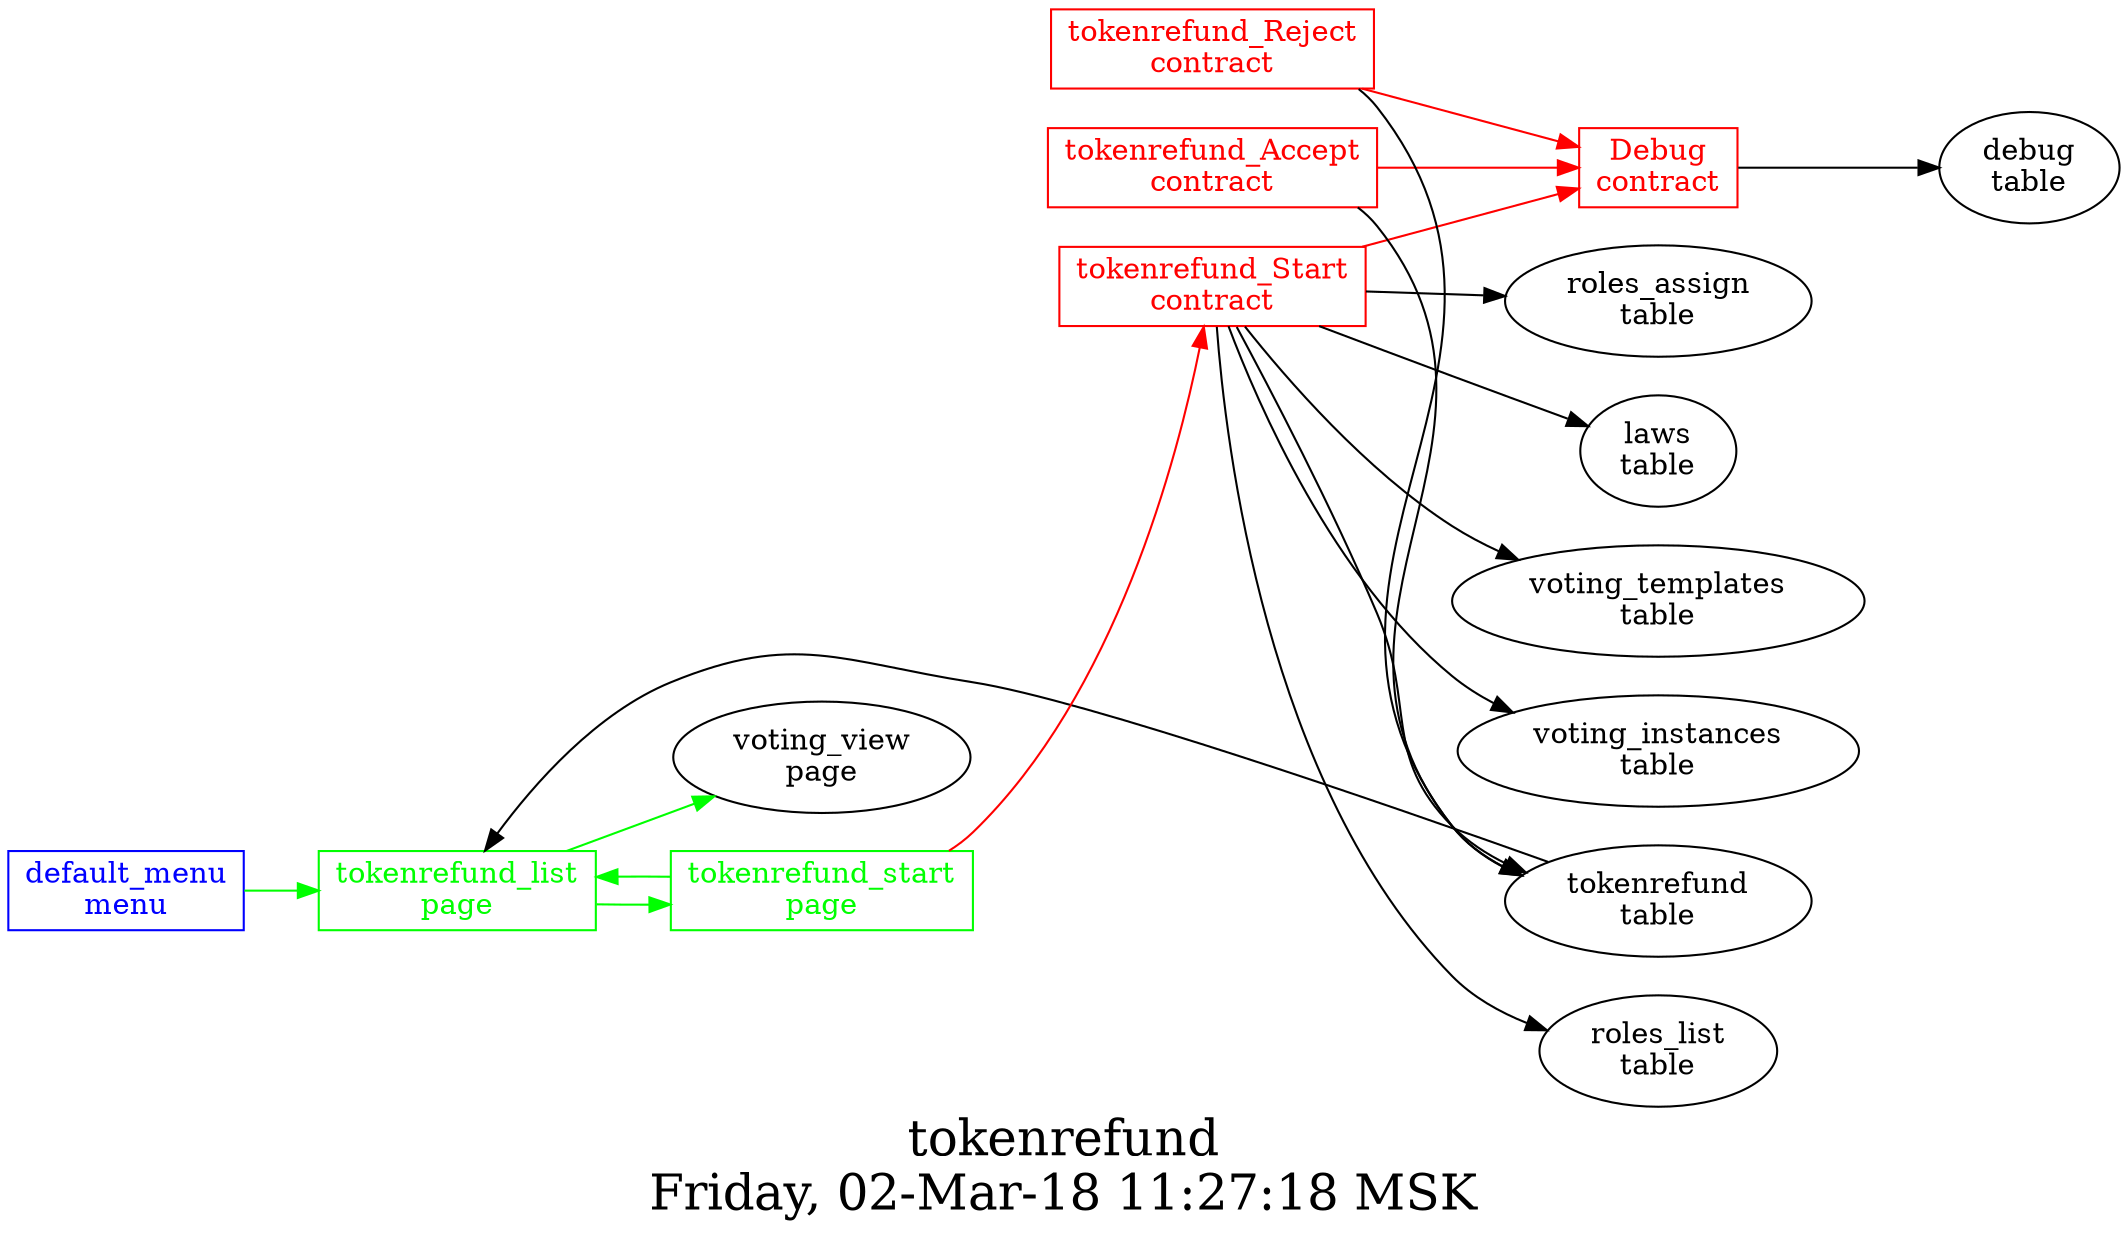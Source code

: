 digraph G {
graph [
  fontsize="24";
  label="tokenrefund\nFriday, 02-Mar-18 11:27:18 MSK";
  nojustify=true;
  ordering=out;
  rankdir=LR;
  size="30";
];
"default_menu\nmenu" -> "tokenrefund_list\npage"  [ color=green ]
"default_menu\nmenu" [color=blue, fontcolor=blue, group=menus, shape=record];
"tokenrefund\ntable" -> "tokenrefund_list\npage"  [ color="" ]
"tokenrefund_list\npage" -> "voting_view\npage"  [ color=green ]
"tokenrefund_list\npage" -> "tokenrefund_start\npage"  [ color=green ]
"tokenrefund_list\npage" [color=green, fontcolor=green, group=pages, shape=record];
"tokenrefund_start\npage" -> "tokenrefund_Start\ncontract"  [ color=red ]
"tokenrefund_start\npage" -> "tokenrefund_list\npage"  [ color=green ]
"tokenrefund_start\npage" [color=green, fontcolor=green, group=pages, shape=record];
"Debug\ncontract" -> "debug\ntable"  [ color="" ]
"Debug\ncontract" [color=red, fontcolor=red, group=contracts, shape=record];
"tokenrefund_Accept\ncontract" -> "Debug\ncontract"  [ color=red ]
"tokenrefund_Accept\ncontract" -> "tokenrefund\ntable"  [ color="" ]
"tokenrefund_Accept\ncontract" [color=red, fontcolor=red, group=contracts, shape=record];
"tokenrefund_Reject\ncontract" -> "Debug\ncontract"  [ color=red ]
"tokenrefund_Reject\ncontract" -> "tokenrefund\ntable"  [ color="" ]
"tokenrefund_Reject\ncontract" [color=red, fontcolor=red, group=contracts, shape=record];
"tokenrefund_Start\ncontract" -> "Debug\ncontract"  [ color=red ]
"tokenrefund_Start\ncontract" -> "roles_assign\ntable"  [ color="" ]
"tokenrefund_Start\ncontract" -> "laws\ntable"  [ color="" ]
"tokenrefund_Start\ncontract" -> "voting_templates\ntable"  [ color="" ]
"tokenrefund_Start\ncontract" -> "voting_instances\ntable"  [ color="" ]
"tokenrefund_Start\ncontract" -> "tokenrefund\ntable"  [ color="" ]
"tokenrefund_Start\ncontract" -> "roles_list\ntable"  [ color="" ]
"tokenrefund_Start\ncontract" [color=red, fontcolor=red, group=contracts, shape=record];
"debug\ntable" [color="", fontcolor="", group=tables, shape=""];
"laws\ntable" [color="", fontcolor="", group=tables, shape=""];
"tokenrefund\ntable" [color="", fontcolor="", group=tables, shape=""];
}
